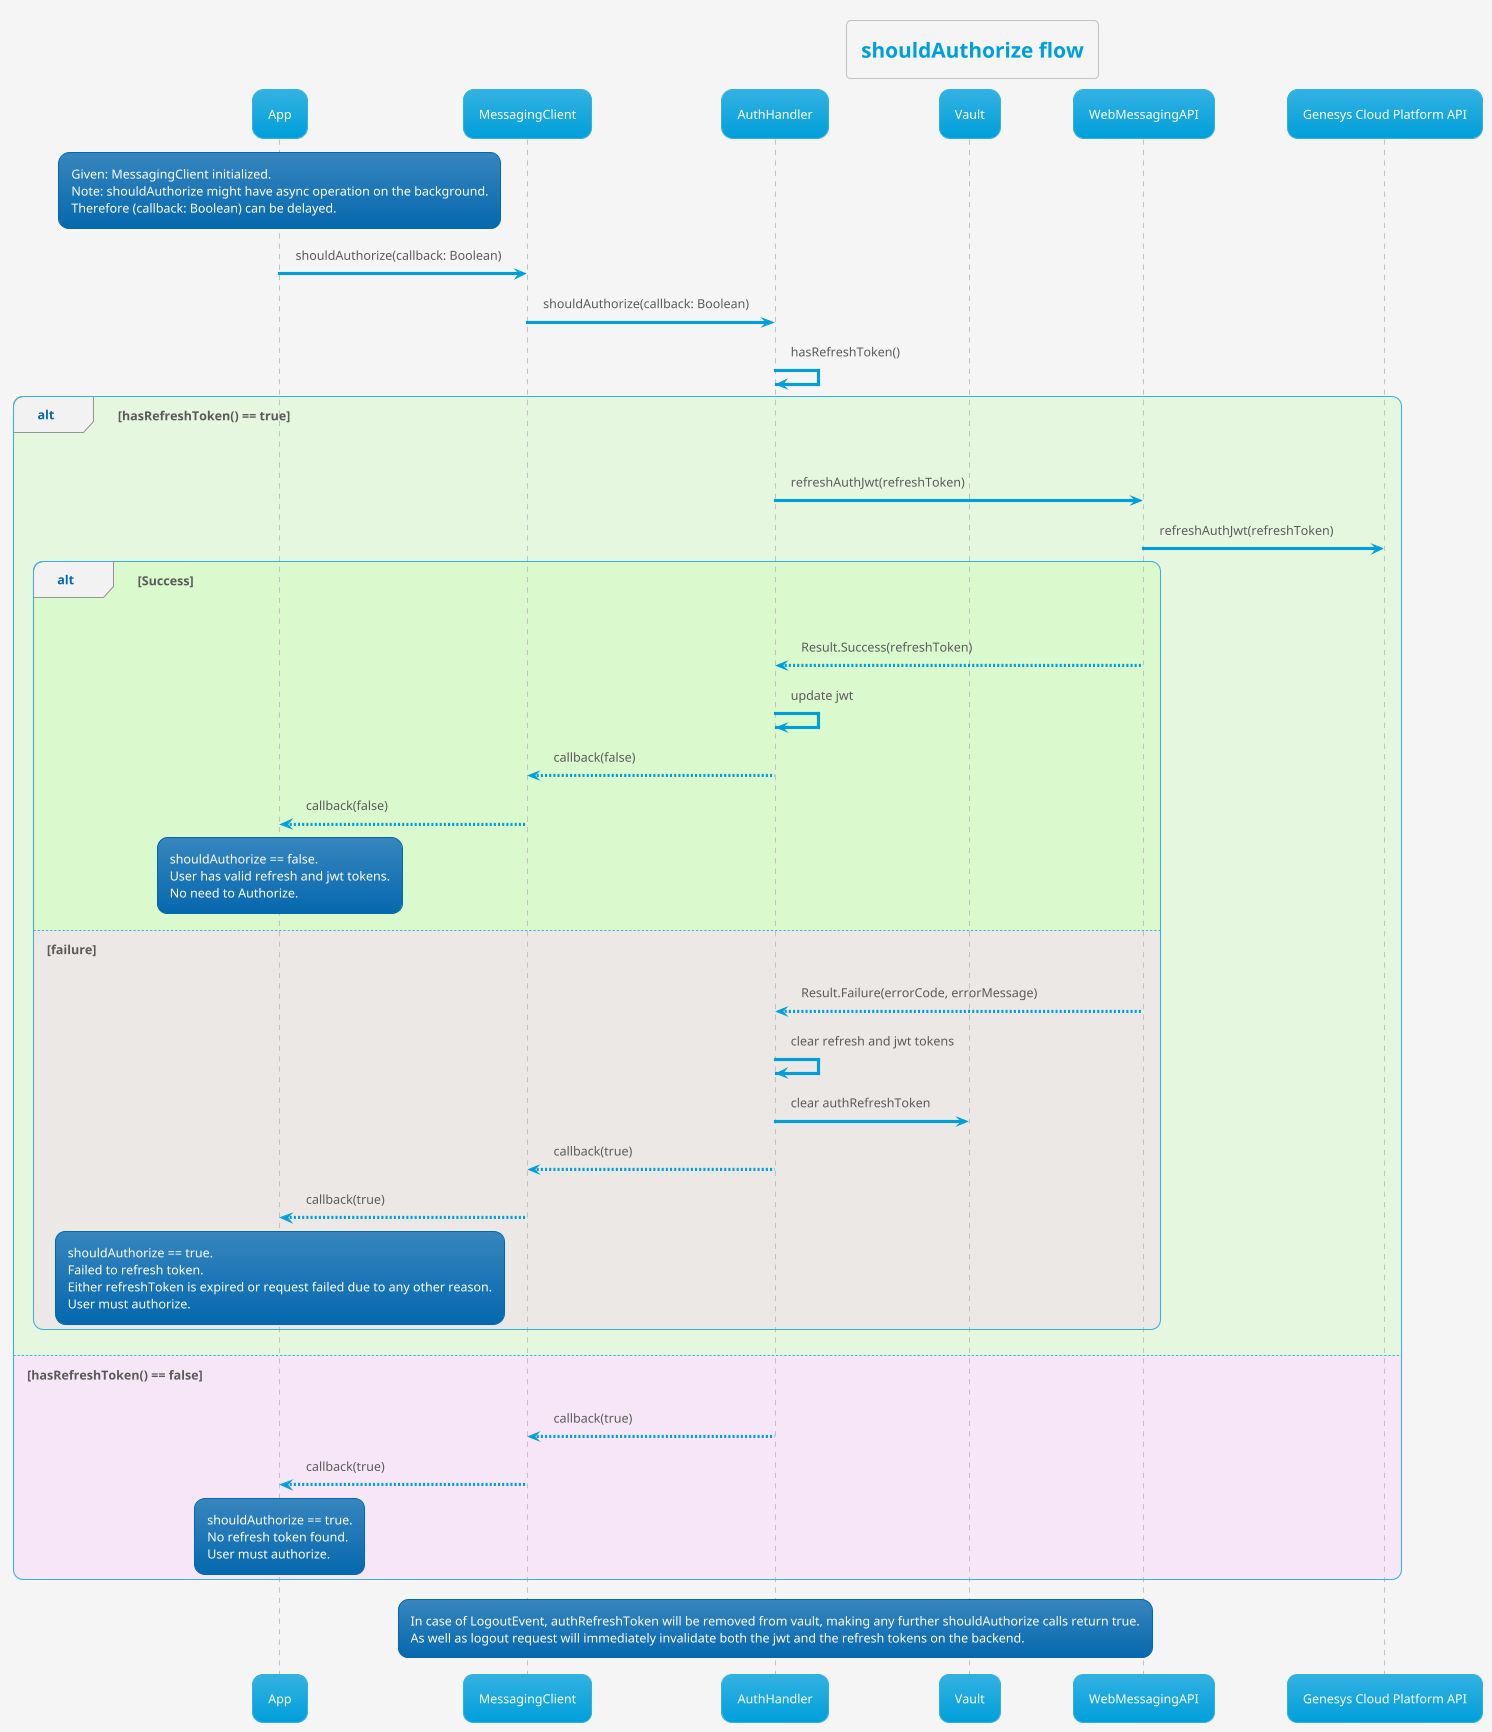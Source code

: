@startuml
'https://plantuml.com/sequence-diagram

!theme bluegray
!pragma teoz true

skinparam backgroundColor #whitesmoke
title shouldAuthorize flow

participant App
participant MessagingClient
participant AuthHandler
participant Vault
participant WebMessagingAPI
participant "Genesys Cloud Platform API"

rnote over "App"
Given: MessagingClient initialized.
Note: shouldAuthorize might have async operation on the background.
Therefore (callback: Boolean) can be delayed.
end rnote

App -> MessagingClient : shouldAuthorize(callback: Boolean)
MessagingClient -> AuthHandler : shouldAuthorize(callback: Boolean)
AuthHandler -> AuthHandler : hasRefreshToken()
alt #aaff8833 hasRefreshToken() == true
    AuthHandler -> WebMessagingAPI : refreshAuthJwt(refreshToken)
    WebMessagingAPI -> "Genesys Cloud Platform API" : refreshAuthJwt(refreshToken)
    alt #aaff8833 Success
    WebMessagingAPI --> AuthHandler : Result.Success(refreshToken)
    AuthHandler -> AuthHandler : update jwt
    AuthHandler --> MessagingClient : callback(false)
    MessagingClient --> App : callback(false)
    rnote over "App"
    shouldAuthorize == false.
    User has valid refresh and jwt tokens.
    No need to Authorize.
    end rnote
    else  #ffaaff33 failure
    WebMessagingAPI --> AuthHandler : Result.Failure(errorCode, errorMessage)
    AuthHandler -> AuthHandler : clear refresh and jwt tokens
    AuthHandler -> Vault : clear authRefreshToken
    AuthHandler --> MessagingClient : callback(true)
    MessagingClient --> App : callback(true)
    rnote over "App"
    shouldAuthorize == true.
    Failed to refresh token.
    Either refreshToken is expired or request failed due to any other reason.
    User must authorize.
    end rnote
    end
else #ffaaff33 hasRefreshToken() == false
    AuthHandler --> MessagingClient : callback(true)
    MessagingClient --> App : callback(true)
    rnote over "App"
    shouldAuthorize == true.
    No refresh token found.
    User must authorize.
    end rnote
end

    rnote over AuthHandler
    In case of LogoutEvent, authRefreshToken will be removed from vault, making any further shouldAuthorize calls return true.
    As well as logout request will immediately invalidate both the jwt and the refresh tokens on the backend.
    end rnote


@enduml